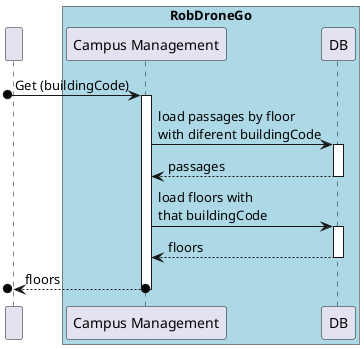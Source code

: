 @startuml SD Lv2

participant " "
box "RobDroneGo" #LightBlue
    participant "Campus Management" as campus
    participant "DB" as DB
end box

[o-> campus : Get (buildingCode)
activate campus

campus -> DB : load passages by floor\nwith diferent buildingCode
activate DB
DB --> campus : passages
deactivate DB

campus -> DB : load floors with\nthat buildingCode
activate DB
DB --> campus : floors
deactivate DB

[o<--o campus : floors
deactivate campus

@enduml